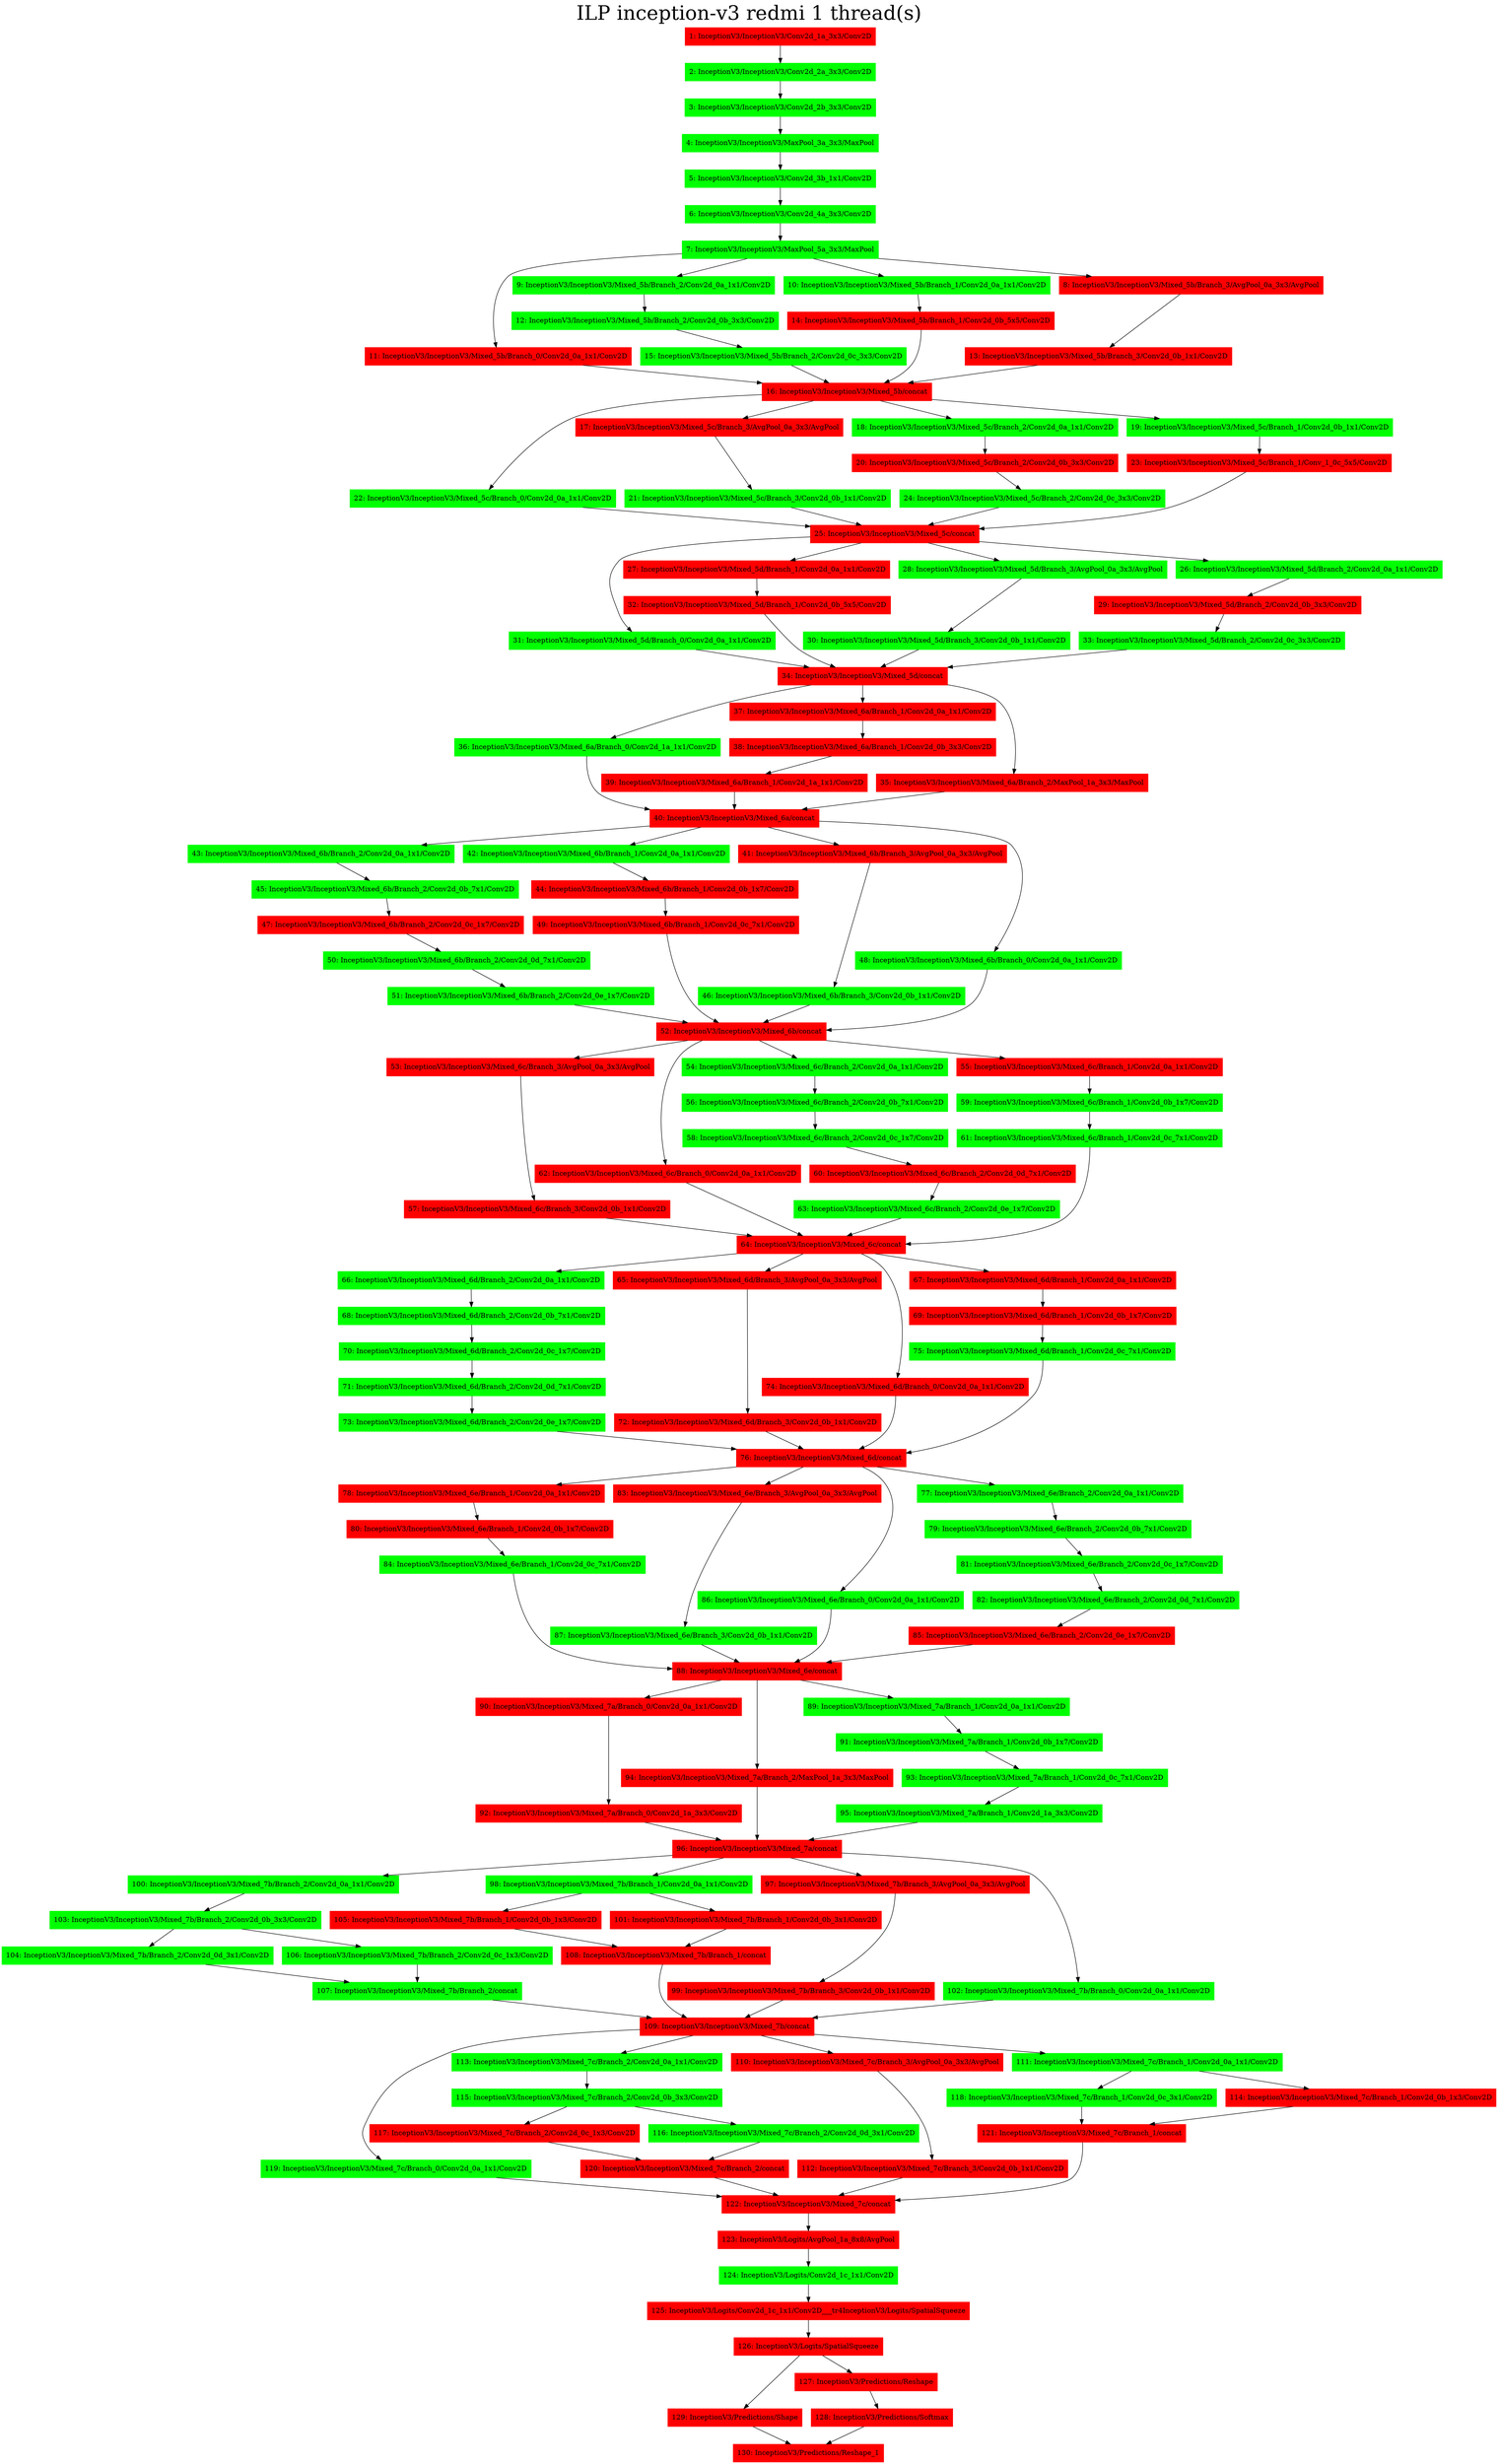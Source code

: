 digraph G {
label     = "ILP inception-v3 redmi 1 thread(s)"
    labelloc  =  t // t: Place the graph's title on top.
    fontsize  = 40 // Make title stand out by giving a large font size
    fontcolor = black"1: InceptionV3/InceptionV3/Conv2d_1a_3x3/Conv2D"->"2: InceptionV3/InceptionV3/Conv2d_2a_3x3/Conv2D";
"1: InceptionV3/InceptionV3/Conv2d_1a_3x3/Conv2D" [shape=box,style=filled,color=red];
"2: InceptionV3/InceptionV3/Conv2d_2a_3x3/Conv2D"->"3: InceptionV3/InceptionV3/Conv2d_2b_3x3/Conv2D";
"2: InceptionV3/InceptionV3/Conv2d_2a_3x3/Conv2D" [shape=box,style=filled,color=green];
"3: InceptionV3/InceptionV3/Conv2d_2b_3x3/Conv2D"->"4: InceptionV3/InceptionV3/MaxPool_3a_3x3/MaxPool";
"3: InceptionV3/InceptionV3/Conv2d_2b_3x3/Conv2D" [shape=box,style=filled,color=green];
"4: InceptionV3/InceptionV3/MaxPool_3a_3x3/MaxPool"->"5: InceptionV3/InceptionV3/Conv2d_3b_1x1/Conv2D";
"4: InceptionV3/InceptionV3/MaxPool_3a_3x3/MaxPool" [shape=box,style=filled,color=green];
"5: InceptionV3/InceptionV3/Conv2d_3b_1x1/Conv2D"->"6: InceptionV3/InceptionV3/Conv2d_4a_3x3/Conv2D";
"5: InceptionV3/InceptionV3/Conv2d_3b_1x1/Conv2D" [shape=box,style=filled,color=green];
"6: InceptionV3/InceptionV3/Conv2d_4a_3x3/Conv2D"->"7: InceptionV3/InceptionV3/MaxPool_5a_3x3/MaxPool";
"6: InceptionV3/InceptionV3/Conv2d_4a_3x3/Conv2D" [shape=box,style=filled,color=green];
"7: InceptionV3/InceptionV3/MaxPool_5a_3x3/MaxPool"->"11: InceptionV3/InceptionV3/Mixed_5b/Branch_0/Conv2d_0a_1x1/Conv2D";
"7: InceptionV3/InceptionV3/MaxPool_5a_3x3/MaxPool"->"9: InceptionV3/InceptionV3/Mixed_5b/Branch_2/Conv2d_0a_1x1/Conv2D";
"7: InceptionV3/InceptionV3/MaxPool_5a_3x3/MaxPool"->"10: InceptionV3/InceptionV3/Mixed_5b/Branch_1/Conv2d_0a_1x1/Conv2D";
"7: InceptionV3/InceptionV3/MaxPool_5a_3x3/MaxPool"->"8: InceptionV3/InceptionV3/Mixed_5b/Branch_3/AvgPool_0a_3x3/AvgPool";
"7: InceptionV3/InceptionV3/MaxPool_5a_3x3/MaxPool" [shape=box,style=filled,color=green];
"8: InceptionV3/InceptionV3/Mixed_5b/Branch_3/AvgPool_0a_3x3/AvgPool"->"13: InceptionV3/InceptionV3/Mixed_5b/Branch_3/Conv2d_0b_1x1/Conv2D";
"8: InceptionV3/InceptionV3/Mixed_5b/Branch_3/AvgPool_0a_3x3/AvgPool" [shape=box,style=filled,color=red];
"9: InceptionV3/InceptionV3/Mixed_5b/Branch_2/Conv2d_0a_1x1/Conv2D"->"12: InceptionV3/InceptionV3/Mixed_5b/Branch_2/Conv2d_0b_3x3/Conv2D";
"9: InceptionV3/InceptionV3/Mixed_5b/Branch_2/Conv2d_0a_1x1/Conv2D" [shape=box,style=filled,color=green];
"10: InceptionV3/InceptionV3/Mixed_5b/Branch_1/Conv2d_0a_1x1/Conv2D"->"14: InceptionV3/InceptionV3/Mixed_5b/Branch_1/Conv2d_0b_5x5/Conv2D";
"10: InceptionV3/InceptionV3/Mixed_5b/Branch_1/Conv2d_0a_1x1/Conv2D" [shape=box,style=filled,color=green];
"11: InceptionV3/InceptionV3/Mixed_5b/Branch_0/Conv2d_0a_1x1/Conv2D"->"16: InceptionV3/InceptionV3/Mixed_5b/concat";
"11: InceptionV3/InceptionV3/Mixed_5b/Branch_0/Conv2d_0a_1x1/Conv2D" [shape=box,style=filled,color=red];
"13: InceptionV3/InceptionV3/Mixed_5b/Branch_3/Conv2d_0b_1x1/Conv2D"->"16: InceptionV3/InceptionV3/Mixed_5b/concat";
"13: InceptionV3/InceptionV3/Mixed_5b/Branch_3/Conv2d_0b_1x1/Conv2D" [shape=box,style=filled,color=red];
"12: InceptionV3/InceptionV3/Mixed_5b/Branch_2/Conv2d_0b_3x3/Conv2D"->"15: InceptionV3/InceptionV3/Mixed_5b/Branch_2/Conv2d_0c_3x3/Conv2D";
"12: InceptionV3/InceptionV3/Mixed_5b/Branch_2/Conv2d_0b_3x3/Conv2D" [shape=box,style=filled,color=green];
"14: InceptionV3/InceptionV3/Mixed_5b/Branch_1/Conv2d_0b_5x5/Conv2D"->"16: InceptionV3/InceptionV3/Mixed_5b/concat";
"14: InceptionV3/InceptionV3/Mixed_5b/Branch_1/Conv2d_0b_5x5/Conv2D" [shape=box,style=filled,color=red];
"15: InceptionV3/InceptionV3/Mixed_5b/Branch_2/Conv2d_0c_3x3/Conv2D"->"16: InceptionV3/InceptionV3/Mixed_5b/concat";
"15: InceptionV3/InceptionV3/Mixed_5b/Branch_2/Conv2d_0c_3x3/Conv2D" [shape=box,style=filled,color=green];
"16: InceptionV3/InceptionV3/Mixed_5b/concat"->"22: InceptionV3/InceptionV3/Mixed_5c/Branch_0/Conv2d_0a_1x1/Conv2D";
"16: InceptionV3/InceptionV3/Mixed_5b/concat"->"17: InceptionV3/InceptionV3/Mixed_5c/Branch_3/AvgPool_0a_3x3/AvgPool";
"16: InceptionV3/InceptionV3/Mixed_5b/concat"->"18: InceptionV3/InceptionV3/Mixed_5c/Branch_2/Conv2d_0a_1x1/Conv2D";
"16: InceptionV3/InceptionV3/Mixed_5b/concat"->"19: InceptionV3/InceptionV3/Mixed_5c/Branch_1/Conv2d_0b_1x1/Conv2D";
"16: InceptionV3/InceptionV3/Mixed_5b/concat" [shape=box,style=filled,color=red];
"17: InceptionV3/InceptionV3/Mixed_5c/Branch_3/AvgPool_0a_3x3/AvgPool"->"21: InceptionV3/InceptionV3/Mixed_5c/Branch_3/Conv2d_0b_1x1/Conv2D";
"17: InceptionV3/InceptionV3/Mixed_5c/Branch_3/AvgPool_0a_3x3/AvgPool" [shape=box,style=filled,color=red];
"18: InceptionV3/InceptionV3/Mixed_5c/Branch_2/Conv2d_0a_1x1/Conv2D"->"20: InceptionV3/InceptionV3/Mixed_5c/Branch_2/Conv2d_0b_3x3/Conv2D";
"18: InceptionV3/InceptionV3/Mixed_5c/Branch_2/Conv2d_0a_1x1/Conv2D" [shape=box,style=filled,color=green];
"19: InceptionV3/InceptionV3/Mixed_5c/Branch_1/Conv2d_0b_1x1/Conv2D"->"23: InceptionV3/InceptionV3/Mixed_5c/Branch_1/Conv_1_0c_5x5/Conv2D";
"19: InceptionV3/InceptionV3/Mixed_5c/Branch_1/Conv2d_0b_1x1/Conv2D" [shape=box,style=filled,color=green];
"22: InceptionV3/InceptionV3/Mixed_5c/Branch_0/Conv2d_0a_1x1/Conv2D"->"25: InceptionV3/InceptionV3/Mixed_5c/concat";
"22: InceptionV3/InceptionV3/Mixed_5c/Branch_0/Conv2d_0a_1x1/Conv2D" [shape=box,style=filled,color=green];
"21: InceptionV3/InceptionV3/Mixed_5c/Branch_3/Conv2d_0b_1x1/Conv2D"->"25: InceptionV3/InceptionV3/Mixed_5c/concat";
"21: InceptionV3/InceptionV3/Mixed_5c/Branch_3/Conv2d_0b_1x1/Conv2D" [shape=box,style=filled,color=green];
"20: InceptionV3/InceptionV3/Mixed_5c/Branch_2/Conv2d_0b_3x3/Conv2D"->"24: InceptionV3/InceptionV3/Mixed_5c/Branch_2/Conv2d_0c_3x3/Conv2D";
"20: InceptionV3/InceptionV3/Mixed_5c/Branch_2/Conv2d_0b_3x3/Conv2D" [shape=box,style=filled,color=red];
"23: InceptionV3/InceptionV3/Mixed_5c/Branch_1/Conv_1_0c_5x5/Conv2D"->"25: InceptionV3/InceptionV3/Mixed_5c/concat";
"23: InceptionV3/InceptionV3/Mixed_5c/Branch_1/Conv_1_0c_5x5/Conv2D" [shape=box,style=filled,color=red];
"24: InceptionV3/InceptionV3/Mixed_5c/Branch_2/Conv2d_0c_3x3/Conv2D"->"25: InceptionV3/InceptionV3/Mixed_5c/concat";
"24: InceptionV3/InceptionV3/Mixed_5c/Branch_2/Conv2d_0c_3x3/Conv2D" [shape=box,style=filled,color=green];
"25: InceptionV3/InceptionV3/Mixed_5c/concat"->"31: InceptionV3/InceptionV3/Mixed_5d/Branch_0/Conv2d_0a_1x1/Conv2D";
"25: InceptionV3/InceptionV3/Mixed_5c/concat"->"27: InceptionV3/InceptionV3/Mixed_5d/Branch_1/Conv2d_0a_1x1/Conv2D";
"25: InceptionV3/InceptionV3/Mixed_5c/concat"->"28: InceptionV3/InceptionV3/Mixed_5d/Branch_3/AvgPool_0a_3x3/AvgPool";
"25: InceptionV3/InceptionV3/Mixed_5c/concat"->"26: InceptionV3/InceptionV3/Mixed_5d/Branch_2/Conv2d_0a_1x1/Conv2D";
"25: InceptionV3/InceptionV3/Mixed_5c/concat" [shape=box,style=filled,color=red];
"28: InceptionV3/InceptionV3/Mixed_5d/Branch_3/AvgPool_0a_3x3/AvgPool"->"30: InceptionV3/InceptionV3/Mixed_5d/Branch_3/Conv2d_0b_1x1/Conv2D";
"28: InceptionV3/InceptionV3/Mixed_5d/Branch_3/AvgPool_0a_3x3/AvgPool" [shape=box,style=filled,color=green];
"26: InceptionV3/InceptionV3/Mixed_5d/Branch_2/Conv2d_0a_1x1/Conv2D"->"29: InceptionV3/InceptionV3/Mixed_5d/Branch_2/Conv2d_0b_3x3/Conv2D";
"26: InceptionV3/InceptionV3/Mixed_5d/Branch_2/Conv2d_0a_1x1/Conv2D" [shape=box,style=filled,color=green];
"27: InceptionV3/InceptionV3/Mixed_5d/Branch_1/Conv2d_0a_1x1/Conv2D"->"32: InceptionV3/InceptionV3/Mixed_5d/Branch_1/Conv2d_0b_5x5/Conv2D";
"27: InceptionV3/InceptionV3/Mixed_5d/Branch_1/Conv2d_0a_1x1/Conv2D" [shape=box,style=filled,color=red];
"31: InceptionV3/InceptionV3/Mixed_5d/Branch_0/Conv2d_0a_1x1/Conv2D"->"34: InceptionV3/InceptionV3/Mixed_5d/concat";
"31: InceptionV3/InceptionV3/Mixed_5d/Branch_0/Conv2d_0a_1x1/Conv2D" [shape=box,style=filled,color=green];
"30: InceptionV3/InceptionV3/Mixed_5d/Branch_3/Conv2d_0b_1x1/Conv2D"->"34: InceptionV3/InceptionV3/Mixed_5d/concat";
"30: InceptionV3/InceptionV3/Mixed_5d/Branch_3/Conv2d_0b_1x1/Conv2D" [shape=box,style=filled,color=green];
"29: InceptionV3/InceptionV3/Mixed_5d/Branch_2/Conv2d_0b_3x3/Conv2D"->"33: InceptionV3/InceptionV3/Mixed_5d/Branch_2/Conv2d_0c_3x3/Conv2D";
"29: InceptionV3/InceptionV3/Mixed_5d/Branch_2/Conv2d_0b_3x3/Conv2D" [shape=box,style=filled,color=red];
"32: InceptionV3/InceptionV3/Mixed_5d/Branch_1/Conv2d_0b_5x5/Conv2D"->"34: InceptionV3/InceptionV3/Mixed_5d/concat";
"32: InceptionV3/InceptionV3/Mixed_5d/Branch_1/Conv2d_0b_5x5/Conv2D" [shape=box,style=filled,color=red];
"33: InceptionV3/InceptionV3/Mixed_5d/Branch_2/Conv2d_0c_3x3/Conv2D"->"34: InceptionV3/InceptionV3/Mixed_5d/concat";
"33: InceptionV3/InceptionV3/Mixed_5d/Branch_2/Conv2d_0c_3x3/Conv2D" [shape=box,style=filled,color=green];
"34: InceptionV3/InceptionV3/Mixed_5d/concat"->"36: InceptionV3/InceptionV3/Mixed_6a/Branch_0/Conv2d_1a_1x1/Conv2D";
"34: InceptionV3/InceptionV3/Mixed_5d/concat"->"37: InceptionV3/InceptionV3/Mixed_6a/Branch_1/Conv2d_0a_1x1/Conv2D";
"34: InceptionV3/InceptionV3/Mixed_5d/concat"->"35: InceptionV3/InceptionV3/Mixed_6a/Branch_2/MaxPool_1a_3x3/MaxPool";
"34: InceptionV3/InceptionV3/Mixed_5d/concat" [shape=box,style=filled,color=red];
"35: InceptionV3/InceptionV3/Mixed_6a/Branch_2/MaxPool_1a_3x3/MaxPool"->"40: InceptionV3/InceptionV3/Mixed_6a/concat";
"35: InceptionV3/InceptionV3/Mixed_6a/Branch_2/MaxPool_1a_3x3/MaxPool" [shape=box,style=filled,color=red];
"37: InceptionV3/InceptionV3/Mixed_6a/Branch_1/Conv2d_0a_1x1/Conv2D"->"38: InceptionV3/InceptionV3/Mixed_6a/Branch_1/Conv2d_0b_3x3/Conv2D";
"37: InceptionV3/InceptionV3/Mixed_6a/Branch_1/Conv2d_0a_1x1/Conv2D" [shape=box,style=filled,color=red];
"36: InceptionV3/InceptionV3/Mixed_6a/Branch_0/Conv2d_1a_1x1/Conv2D"->"40: InceptionV3/InceptionV3/Mixed_6a/concat";
"36: InceptionV3/InceptionV3/Mixed_6a/Branch_0/Conv2d_1a_1x1/Conv2D" [shape=box,style=filled,color=green];
"38: InceptionV3/InceptionV3/Mixed_6a/Branch_1/Conv2d_0b_3x3/Conv2D"->"39: InceptionV3/InceptionV3/Mixed_6a/Branch_1/Conv2d_1a_1x1/Conv2D";
"38: InceptionV3/InceptionV3/Mixed_6a/Branch_1/Conv2d_0b_3x3/Conv2D" [shape=box,style=filled,color=red];
"39: InceptionV3/InceptionV3/Mixed_6a/Branch_1/Conv2d_1a_1x1/Conv2D"->"40: InceptionV3/InceptionV3/Mixed_6a/concat";
"39: InceptionV3/InceptionV3/Mixed_6a/Branch_1/Conv2d_1a_1x1/Conv2D" [shape=box,style=filled,color=red];
"40: InceptionV3/InceptionV3/Mixed_6a/concat"->"43: InceptionV3/InceptionV3/Mixed_6b/Branch_2/Conv2d_0a_1x1/Conv2D";
"40: InceptionV3/InceptionV3/Mixed_6a/concat"->"42: InceptionV3/InceptionV3/Mixed_6b/Branch_1/Conv2d_0a_1x1/Conv2D";
"40: InceptionV3/InceptionV3/Mixed_6a/concat"->"41: InceptionV3/InceptionV3/Mixed_6b/Branch_3/AvgPool_0a_3x3/AvgPool";
"40: InceptionV3/InceptionV3/Mixed_6a/concat"->"48: InceptionV3/InceptionV3/Mixed_6b/Branch_0/Conv2d_0a_1x1/Conv2D";
"40: InceptionV3/InceptionV3/Mixed_6a/concat" [shape=box,style=filled,color=red];
"41: InceptionV3/InceptionV3/Mixed_6b/Branch_3/AvgPool_0a_3x3/AvgPool"->"46: InceptionV3/InceptionV3/Mixed_6b/Branch_3/Conv2d_0b_1x1/Conv2D";
"41: InceptionV3/InceptionV3/Mixed_6b/Branch_3/AvgPool_0a_3x3/AvgPool" [shape=box,style=filled,color=red];
"43: InceptionV3/InceptionV3/Mixed_6b/Branch_2/Conv2d_0a_1x1/Conv2D"->"45: InceptionV3/InceptionV3/Mixed_6b/Branch_2/Conv2d_0b_7x1/Conv2D";
"43: InceptionV3/InceptionV3/Mixed_6b/Branch_2/Conv2d_0a_1x1/Conv2D" [shape=box,style=filled,color=green];
"42: InceptionV3/InceptionV3/Mixed_6b/Branch_1/Conv2d_0a_1x1/Conv2D"->"44: InceptionV3/InceptionV3/Mixed_6b/Branch_1/Conv2d_0b_1x7/Conv2D";
"42: InceptionV3/InceptionV3/Mixed_6b/Branch_1/Conv2d_0a_1x1/Conv2D" [shape=box,style=filled,color=green];
"48: InceptionV3/InceptionV3/Mixed_6b/Branch_0/Conv2d_0a_1x1/Conv2D"->"52: InceptionV3/InceptionV3/Mixed_6b/concat";
"48: InceptionV3/InceptionV3/Mixed_6b/Branch_0/Conv2d_0a_1x1/Conv2D" [shape=box,style=filled,color=green];
"46: InceptionV3/InceptionV3/Mixed_6b/Branch_3/Conv2d_0b_1x1/Conv2D"->"52: InceptionV3/InceptionV3/Mixed_6b/concat";
"46: InceptionV3/InceptionV3/Mixed_6b/Branch_3/Conv2d_0b_1x1/Conv2D" [shape=box,style=filled,color=green];
"45: InceptionV3/InceptionV3/Mixed_6b/Branch_2/Conv2d_0b_7x1/Conv2D"->"47: InceptionV3/InceptionV3/Mixed_6b/Branch_2/Conv2d_0c_1x7/Conv2D";
"45: InceptionV3/InceptionV3/Mixed_6b/Branch_2/Conv2d_0b_7x1/Conv2D" [shape=box,style=filled,color=green];
"44: InceptionV3/InceptionV3/Mixed_6b/Branch_1/Conv2d_0b_1x7/Conv2D"->"49: InceptionV3/InceptionV3/Mixed_6b/Branch_1/Conv2d_0c_7x1/Conv2D";
"44: InceptionV3/InceptionV3/Mixed_6b/Branch_1/Conv2d_0b_1x7/Conv2D" [shape=box,style=filled,color=red];
"47: InceptionV3/InceptionV3/Mixed_6b/Branch_2/Conv2d_0c_1x7/Conv2D"->"50: InceptionV3/InceptionV3/Mixed_6b/Branch_2/Conv2d_0d_7x1/Conv2D";
"47: InceptionV3/InceptionV3/Mixed_6b/Branch_2/Conv2d_0c_1x7/Conv2D" [shape=box,style=filled,color=red];
"49: InceptionV3/InceptionV3/Mixed_6b/Branch_1/Conv2d_0c_7x1/Conv2D"->"52: InceptionV3/InceptionV3/Mixed_6b/concat";
"49: InceptionV3/InceptionV3/Mixed_6b/Branch_1/Conv2d_0c_7x1/Conv2D" [shape=box,style=filled,color=red];
"50: InceptionV3/InceptionV3/Mixed_6b/Branch_2/Conv2d_0d_7x1/Conv2D"->"51: InceptionV3/InceptionV3/Mixed_6b/Branch_2/Conv2d_0e_1x7/Conv2D";
"50: InceptionV3/InceptionV3/Mixed_6b/Branch_2/Conv2d_0d_7x1/Conv2D" [shape=box,style=filled,color=green];
"51: InceptionV3/InceptionV3/Mixed_6b/Branch_2/Conv2d_0e_1x7/Conv2D"->"52: InceptionV3/InceptionV3/Mixed_6b/concat";
"51: InceptionV3/InceptionV3/Mixed_6b/Branch_2/Conv2d_0e_1x7/Conv2D" [shape=box,style=filled,color=green];
"52: InceptionV3/InceptionV3/Mixed_6b/concat"->"53: InceptionV3/InceptionV3/Mixed_6c/Branch_3/AvgPool_0a_3x3/AvgPool";
"52: InceptionV3/InceptionV3/Mixed_6b/concat"->"62: InceptionV3/InceptionV3/Mixed_6c/Branch_0/Conv2d_0a_1x1/Conv2D";
"52: InceptionV3/InceptionV3/Mixed_6b/concat"->"54: InceptionV3/InceptionV3/Mixed_6c/Branch_2/Conv2d_0a_1x1/Conv2D";
"52: InceptionV3/InceptionV3/Mixed_6b/concat"->"55: InceptionV3/InceptionV3/Mixed_6c/Branch_1/Conv2d_0a_1x1/Conv2D";
"52: InceptionV3/InceptionV3/Mixed_6b/concat" [shape=box,style=filled,color=red];
"53: InceptionV3/InceptionV3/Mixed_6c/Branch_3/AvgPool_0a_3x3/AvgPool"->"57: InceptionV3/InceptionV3/Mixed_6c/Branch_3/Conv2d_0b_1x1/Conv2D";
"53: InceptionV3/InceptionV3/Mixed_6c/Branch_3/AvgPool_0a_3x3/AvgPool" [shape=box,style=filled,color=red];
"54: InceptionV3/InceptionV3/Mixed_6c/Branch_2/Conv2d_0a_1x1/Conv2D"->"56: InceptionV3/InceptionV3/Mixed_6c/Branch_2/Conv2d_0b_7x1/Conv2D";
"54: InceptionV3/InceptionV3/Mixed_6c/Branch_2/Conv2d_0a_1x1/Conv2D" [shape=box,style=filled,color=green];
"55: InceptionV3/InceptionV3/Mixed_6c/Branch_1/Conv2d_0a_1x1/Conv2D"->"59: InceptionV3/InceptionV3/Mixed_6c/Branch_1/Conv2d_0b_1x7/Conv2D";
"55: InceptionV3/InceptionV3/Mixed_6c/Branch_1/Conv2d_0a_1x1/Conv2D" [shape=box,style=filled,color=red];
"62: InceptionV3/InceptionV3/Mixed_6c/Branch_0/Conv2d_0a_1x1/Conv2D"->"64: InceptionV3/InceptionV3/Mixed_6c/concat";
"62: InceptionV3/InceptionV3/Mixed_6c/Branch_0/Conv2d_0a_1x1/Conv2D" [shape=box,style=filled,color=red];
"57: InceptionV3/InceptionV3/Mixed_6c/Branch_3/Conv2d_0b_1x1/Conv2D"->"64: InceptionV3/InceptionV3/Mixed_6c/concat";
"57: InceptionV3/InceptionV3/Mixed_6c/Branch_3/Conv2d_0b_1x1/Conv2D" [shape=box,style=filled,color=red];
"56: InceptionV3/InceptionV3/Mixed_6c/Branch_2/Conv2d_0b_7x1/Conv2D"->"58: InceptionV3/InceptionV3/Mixed_6c/Branch_2/Conv2d_0c_1x7/Conv2D";
"56: InceptionV3/InceptionV3/Mixed_6c/Branch_2/Conv2d_0b_7x1/Conv2D" [shape=box,style=filled,color=green];
"59: InceptionV3/InceptionV3/Mixed_6c/Branch_1/Conv2d_0b_1x7/Conv2D"->"61: InceptionV3/InceptionV3/Mixed_6c/Branch_1/Conv2d_0c_7x1/Conv2D";
"59: InceptionV3/InceptionV3/Mixed_6c/Branch_1/Conv2d_0b_1x7/Conv2D" [shape=box,style=filled,color=green];
"58: InceptionV3/InceptionV3/Mixed_6c/Branch_2/Conv2d_0c_1x7/Conv2D"->"60: InceptionV3/InceptionV3/Mixed_6c/Branch_2/Conv2d_0d_7x1/Conv2D";
"58: InceptionV3/InceptionV3/Mixed_6c/Branch_2/Conv2d_0c_1x7/Conv2D" [shape=box,style=filled,color=green];
"61: InceptionV3/InceptionV3/Mixed_6c/Branch_1/Conv2d_0c_7x1/Conv2D"->"64: InceptionV3/InceptionV3/Mixed_6c/concat";
"61: InceptionV3/InceptionV3/Mixed_6c/Branch_1/Conv2d_0c_7x1/Conv2D" [shape=box,style=filled,color=green];
"60: InceptionV3/InceptionV3/Mixed_6c/Branch_2/Conv2d_0d_7x1/Conv2D"->"63: InceptionV3/InceptionV3/Mixed_6c/Branch_2/Conv2d_0e_1x7/Conv2D";
"60: InceptionV3/InceptionV3/Mixed_6c/Branch_2/Conv2d_0d_7x1/Conv2D" [shape=box,style=filled,color=red];
"63: InceptionV3/InceptionV3/Mixed_6c/Branch_2/Conv2d_0e_1x7/Conv2D"->"64: InceptionV3/InceptionV3/Mixed_6c/concat";
"63: InceptionV3/InceptionV3/Mixed_6c/Branch_2/Conv2d_0e_1x7/Conv2D" [shape=box,style=filled,color=green];
"64: InceptionV3/InceptionV3/Mixed_6c/concat"->"66: InceptionV3/InceptionV3/Mixed_6d/Branch_2/Conv2d_0a_1x1/Conv2D";
"64: InceptionV3/InceptionV3/Mixed_6c/concat"->"65: InceptionV3/InceptionV3/Mixed_6d/Branch_3/AvgPool_0a_3x3/AvgPool";
"64: InceptionV3/InceptionV3/Mixed_6c/concat"->"74: InceptionV3/InceptionV3/Mixed_6d/Branch_0/Conv2d_0a_1x1/Conv2D";
"64: InceptionV3/InceptionV3/Mixed_6c/concat"->"67: InceptionV3/InceptionV3/Mixed_6d/Branch_1/Conv2d_0a_1x1/Conv2D";
"64: InceptionV3/InceptionV3/Mixed_6c/concat" [shape=box,style=filled,color=red];
"65: InceptionV3/InceptionV3/Mixed_6d/Branch_3/AvgPool_0a_3x3/AvgPool"->"72: InceptionV3/InceptionV3/Mixed_6d/Branch_3/Conv2d_0b_1x1/Conv2D";
"65: InceptionV3/InceptionV3/Mixed_6d/Branch_3/AvgPool_0a_3x3/AvgPool" [shape=box,style=filled,color=red];
"66: InceptionV3/InceptionV3/Mixed_6d/Branch_2/Conv2d_0a_1x1/Conv2D"->"68: InceptionV3/InceptionV3/Mixed_6d/Branch_2/Conv2d_0b_7x1/Conv2D";
"66: InceptionV3/InceptionV3/Mixed_6d/Branch_2/Conv2d_0a_1x1/Conv2D" [shape=box,style=filled,color=green];
"67: InceptionV3/InceptionV3/Mixed_6d/Branch_1/Conv2d_0a_1x1/Conv2D"->"69: InceptionV3/InceptionV3/Mixed_6d/Branch_1/Conv2d_0b_1x7/Conv2D";
"67: InceptionV3/InceptionV3/Mixed_6d/Branch_1/Conv2d_0a_1x1/Conv2D" [shape=box,style=filled,color=red];
"74: InceptionV3/InceptionV3/Mixed_6d/Branch_0/Conv2d_0a_1x1/Conv2D"->"76: InceptionV3/InceptionV3/Mixed_6d/concat";
"74: InceptionV3/InceptionV3/Mixed_6d/Branch_0/Conv2d_0a_1x1/Conv2D" [shape=box,style=filled,color=red];
"72: InceptionV3/InceptionV3/Mixed_6d/Branch_3/Conv2d_0b_1x1/Conv2D"->"76: InceptionV3/InceptionV3/Mixed_6d/concat";
"72: InceptionV3/InceptionV3/Mixed_6d/Branch_3/Conv2d_0b_1x1/Conv2D" [shape=box,style=filled,color=red];
"68: InceptionV3/InceptionV3/Mixed_6d/Branch_2/Conv2d_0b_7x1/Conv2D"->"70: InceptionV3/InceptionV3/Mixed_6d/Branch_2/Conv2d_0c_1x7/Conv2D";
"68: InceptionV3/InceptionV3/Mixed_6d/Branch_2/Conv2d_0b_7x1/Conv2D" [shape=box,style=filled,color=green];
"69: InceptionV3/InceptionV3/Mixed_6d/Branch_1/Conv2d_0b_1x7/Conv2D"->"75: InceptionV3/InceptionV3/Mixed_6d/Branch_1/Conv2d_0c_7x1/Conv2D";
"69: InceptionV3/InceptionV3/Mixed_6d/Branch_1/Conv2d_0b_1x7/Conv2D" [shape=box,style=filled,color=red];
"70: InceptionV3/InceptionV3/Mixed_6d/Branch_2/Conv2d_0c_1x7/Conv2D"->"71: InceptionV3/InceptionV3/Mixed_6d/Branch_2/Conv2d_0d_7x1/Conv2D";
"70: InceptionV3/InceptionV3/Mixed_6d/Branch_2/Conv2d_0c_1x7/Conv2D" [shape=box,style=filled,color=green];
"75: InceptionV3/InceptionV3/Mixed_6d/Branch_1/Conv2d_0c_7x1/Conv2D"->"76: InceptionV3/InceptionV3/Mixed_6d/concat";
"75: InceptionV3/InceptionV3/Mixed_6d/Branch_1/Conv2d_0c_7x1/Conv2D" [shape=box,style=filled,color=green];
"71: InceptionV3/InceptionV3/Mixed_6d/Branch_2/Conv2d_0d_7x1/Conv2D"->"73: InceptionV3/InceptionV3/Mixed_6d/Branch_2/Conv2d_0e_1x7/Conv2D";
"71: InceptionV3/InceptionV3/Mixed_6d/Branch_2/Conv2d_0d_7x1/Conv2D" [shape=box,style=filled,color=green];
"73: InceptionV3/InceptionV3/Mixed_6d/Branch_2/Conv2d_0e_1x7/Conv2D"->"76: InceptionV3/InceptionV3/Mixed_6d/concat";
"73: InceptionV3/InceptionV3/Mixed_6d/Branch_2/Conv2d_0e_1x7/Conv2D" [shape=box,style=filled,color=green];
"76: InceptionV3/InceptionV3/Mixed_6d/concat"->"78: InceptionV3/InceptionV3/Mixed_6e/Branch_1/Conv2d_0a_1x1/Conv2D";
"76: InceptionV3/InceptionV3/Mixed_6d/concat"->"83: InceptionV3/InceptionV3/Mixed_6e/Branch_3/AvgPool_0a_3x3/AvgPool";
"76: InceptionV3/InceptionV3/Mixed_6d/concat"->"86: InceptionV3/InceptionV3/Mixed_6e/Branch_0/Conv2d_0a_1x1/Conv2D";
"76: InceptionV3/InceptionV3/Mixed_6d/concat"->"77: InceptionV3/InceptionV3/Mixed_6e/Branch_2/Conv2d_0a_1x1/Conv2D";
"76: InceptionV3/InceptionV3/Mixed_6d/concat" [shape=box,style=filled,color=red];
"83: InceptionV3/InceptionV3/Mixed_6e/Branch_3/AvgPool_0a_3x3/AvgPool"->"87: InceptionV3/InceptionV3/Mixed_6e/Branch_3/Conv2d_0b_1x1/Conv2D";
"83: InceptionV3/InceptionV3/Mixed_6e/Branch_3/AvgPool_0a_3x3/AvgPool" [shape=box,style=filled,color=red];
"77: InceptionV3/InceptionV3/Mixed_6e/Branch_2/Conv2d_0a_1x1/Conv2D"->"79: InceptionV3/InceptionV3/Mixed_6e/Branch_2/Conv2d_0b_7x1/Conv2D";
"77: InceptionV3/InceptionV3/Mixed_6e/Branch_2/Conv2d_0a_1x1/Conv2D" [shape=box,style=filled,color=green];
"78: InceptionV3/InceptionV3/Mixed_6e/Branch_1/Conv2d_0a_1x1/Conv2D"->"80: InceptionV3/InceptionV3/Mixed_6e/Branch_1/Conv2d_0b_1x7/Conv2D";
"78: InceptionV3/InceptionV3/Mixed_6e/Branch_1/Conv2d_0a_1x1/Conv2D" [shape=box,style=filled,color=red];
"86: InceptionV3/InceptionV3/Mixed_6e/Branch_0/Conv2d_0a_1x1/Conv2D"->"88: InceptionV3/InceptionV3/Mixed_6e/concat";
"86: InceptionV3/InceptionV3/Mixed_6e/Branch_0/Conv2d_0a_1x1/Conv2D" [shape=box,style=filled,color=green];
"87: InceptionV3/InceptionV3/Mixed_6e/Branch_3/Conv2d_0b_1x1/Conv2D"->"88: InceptionV3/InceptionV3/Mixed_6e/concat";
"87: InceptionV3/InceptionV3/Mixed_6e/Branch_3/Conv2d_0b_1x1/Conv2D" [shape=box,style=filled,color=green];
"79: InceptionV3/InceptionV3/Mixed_6e/Branch_2/Conv2d_0b_7x1/Conv2D"->"81: InceptionV3/InceptionV3/Mixed_6e/Branch_2/Conv2d_0c_1x7/Conv2D";
"79: InceptionV3/InceptionV3/Mixed_6e/Branch_2/Conv2d_0b_7x1/Conv2D" [shape=box,style=filled,color=green];
"80: InceptionV3/InceptionV3/Mixed_6e/Branch_1/Conv2d_0b_1x7/Conv2D"->"84: InceptionV3/InceptionV3/Mixed_6e/Branch_1/Conv2d_0c_7x1/Conv2D";
"80: InceptionV3/InceptionV3/Mixed_6e/Branch_1/Conv2d_0b_1x7/Conv2D" [shape=box,style=filled,color=red];
"81: InceptionV3/InceptionV3/Mixed_6e/Branch_2/Conv2d_0c_1x7/Conv2D"->"82: InceptionV3/InceptionV3/Mixed_6e/Branch_2/Conv2d_0d_7x1/Conv2D";
"81: InceptionV3/InceptionV3/Mixed_6e/Branch_2/Conv2d_0c_1x7/Conv2D" [shape=box,style=filled,color=green];
"84: InceptionV3/InceptionV3/Mixed_6e/Branch_1/Conv2d_0c_7x1/Conv2D"->"88: InceptionV3/InceptionV3/Mixed_6e/concat";
"84: InceptionV3/InceptionV3/Mixed_6e/Branch_1/Conv2d_0c_7x1/Conv2D" [shape=box,style=filled,color=green];
"82: InceptionV3/InceptionV3/Mixed_6e/Branch_2/Conv2d_0d_7x1/Conv2D"->"85: InceptionV3/InceptionV3/Mixed_6e/Branch_2/Conv2d_0e_1x7/Conv2D";
"82: InceptionV3/InceptionV3/Mixed_6e/Branch_2/Conv2d_0d_7x1/Conv2D" [shape=box,style=filled,color=green];
"85: InceptionV3/InceptionV3/Mixed_6e/Branch_2/Conv2d_0e_1x7/Conv2D"->"88: InceptionV3/InceptionV3/Mixed_6e/concat";
"85: InceptionV3/InceptionV3/Mixed_6e/Branch_2/Conv2d_0e_1x7/Conv2D" [shape=box,style=filled,color=red];
"88: InceptionV3/InceptionV3/Mixed_6e/concat"->"90: InceptionV3/InceptionV3/Mixed_7a/Branch_0/Conv2d_0a_1x1/Conv2D";
"88: InceptionV3/InceptionV3/Mixed_6e/concat"->"94: InceptionV3/InceptionV3/Mixed_7a/Branch_2/MaxPool_1a_3x3/MaxPool";
"88: InceptionV3/InceptionV3/Mixed_6e/concat"->"89: InceptionV3/InceptionV3/Mixed_7a/Branch_1/Conv2d_0a_1x1/Conv2D";
"88: InceptionV3/InceptionV3/Mixed_6e/concat" [shape=box,style=filled,color=red];
"94: InceptionV3/InceptionV3/Mixed_7a/Branch_2/MaxPool_1a_3x3/MaxPool"->"96: InceptionV3/InceptionV3/Mixed_7a/concat";
"94: InceptionV3/InceptionV3/Mixed_7a/Branch_2/MaxPool_1a_3x3/MaxPool" [shape=box,style=filled,color=red];
"89: InceptionV3/InceptionV3/Mixed_7a/Branch_1/Conv2d_0a_1x1/Conv2D"->"91: InceptionV3/InceptionV3/Mixed_7a/Branch_1/Conv2d_0b_1x7/Conv2D";
"89: InceptionV3/InceptionV3/Mixed_7a/Branch_1/Conv2d_0a_1x1/Conv2D" [shape=box,style=filled,color=green];
"90: InceptionV3/InceptionV3/Mixed_7a/Branch_0/Conv2d_0a_1x1/Conv2D"->"92: InceptionV3/InceptionV3/Mixed_7a/Branch_0/Conv2d_1a_3x3/Conv2D";
"90: InceptionV3/InceptionV3/Mixed_7a/Branch_0/Conv2d_0a_1x1/Conv2D" [shape=box,style=filled,color=red];
"91: InceptionV3/InceptionV3/Mixed_7a/Branch_1/Conv2d_0b_1x7/Conv2D"->"93: InceptionV3/InceptionV3/Mixed_7a/Branch_1/Conv2d_0c_7x1/Conv2D";
"91: InceptionV3/InceptionV3/Mixed_7a/Branch_1/Conv2d_0b_1x7/Conv2D" [shape=box,style=filled,color=green];
"92: InceptionV3/InceptionV3/Mixed_7a/Branch_0/Conv2d_1a_3x3/Conv2D"->"96: InceptionV3/InceptionV3/Mixed_7a/concat";
"92: InceptionV3/InceptionV3/Mixed_7a/Branch_0/Conv2d_1a_3x3/Conv2D" [shape=box,style=filled,color=red];
"93: InceptionV3/InceptionV3/Mixed_7a/Branch_1/Conv2d_0c_7x1/Conv2D"->"95: InceptionV3/InceptionV3/Mixed_7a/Branch_1/Conv2d_1a_3x3/Conv2D";
"93: InceptionV3/InceptionV3/Mixed_7a/Branch_1/Conv2d_0c_7x1/Conv2D" [shape=box,style=filled,color=green];
"95: InceptionV3/InceptionV3/Mixed_7a/Branch_1/Conv2d_1a_3x3/Conv2D"->"96: InceptionV3/InceptionV3/Mixed_7a/concat";
"95: InceptionV3/InceptionV3/Mixed_7a/Branch_1/Conv2d_1a_3x3/Conv2D" [shape=box,style=filled,color=green];
"96: InceptionV3/InceptionV3/Mixed_7a/concat"->"100: InceptionV3/InceptionV3/Mixed_7b/Branch_2/Conv2d_0a_1x1/Conv2D";
"96: InceptionV3/InceptionV3/Mixed_7a/concat"->"98: InceptionV3/InceptionV3/Mixed_7b/Branch_1/Conv2d_0a_1x1/Conv2D";
"96: InceptionV3/InceptionV3/Mixed_7a/concat"->"97: InceptionV3/InceptionV3/Mixed_7b/Branch_3/AvgPool_0a_3x3/AvgPool";
"96: InceptionV3/InceptionV3/Mixed_7a/concat"->"102: InceptionV3/InceptionV3/Mixed_7b/Branch_0/Conv2d_0a_1x1/Conv2D";
"96: InceptionV3/InceptionV3/Mixed_7a/concat" [shape=box,style=filled,color=red];
"97: InceptionV3/InceptionV3/Mixed_7b/Branch_3/AvgPool_0a_3x3/AvgPool"->"99: InceptionV3/InceptionV3/Mixed_7b/Branch_3/Conv2d_0b_1x1/Conv2D";
"97: InceptionV3/InceptionV3/Mixed_7b/Branch_3/AvgPool_0a_3x3/AvgPool" [shape=box,style=filled,color=red];
"100: InceptionV3/InceptionV3/Mixed_7b/Branch_2/Conv2d_0a_1x1/Conv2D"->"103: InceptionV3/InceptionV3/Mixed_7b/Branch_2/Conv2d_0b_3x3/Conv2D";
"100: InceptionV3/InceptionV3/Mixed_7b/Branch_2/Conv2d_0a_1x1/Conv2D" [shape=box,style=filled,color=green];
"98: InceptionV3/InceptionV3/Mixed_7b/Branch_1/Conv2d_0a_1x1/Conv2D"->"105: InceptionV3/InceptionV3/Mixed_7b/Branch_1/Conv2d_0b_1x3/Conv2D";
"98: InceptionV3/InceptionV3/Mixed_7b/Branch_1/Conv2d_0a_1x1/Conv2D"->"101: InceptionV3/InceptionV3/Mixed_7b/Branch_1/Conv2d_0b_3x1/Conv2D";
"98: InceptionV3/InceptionV3/Mixed_7b/Branch_1/Conv2d_0a_1x1/Conv2D" [shape=box,style=filled,color=green];
"102: InceptionV3/InceptionV3/Mixed_7b/Branch_0/Conv2d_0a_1x1/Conv2D"->"109: InceptionV3/InceptionV3/Mixed_7b/concat";
"102: InceptionV3/InceptionV3/Mixed_7b/Branch_0/Conv2d_0a_1x1/Conv2D" [shape=box,style=filled,color=green];
"99: InceptionV3/InceptionV3/Mixed_7b/Branch_3/Conv2d_0b_1x1/Conv2D"->"109: InceptionV3/InceptionV3/Mixed_7b/concat";
"99: InceptionV3/InceptionV3/Mixed_7b/Branch_3/Conv2d_0b_1x1/Conv2D" [shape=box,style=filled,color=red];
"103: InceptionV3/InceptionV3/Mixed_7b/Branch_2/Conv2d_0b_3x3/Conv2D"->"104: InceptionV3/InceptionV3/Mixed_7b/Branch_2/Conv2d_0d_3x1/Conv2D";
"103: InceptionV3/InceptionV3/Mixed_7b/Branch_2/Conv2d_0b_3x3/Conv2D"->"106: InceptionV3/InceptionV3/Mixed_7b/Branch_2/Conv2d_0c_1x3/Conv2D";
"103: InceptionV3/InceptionV3/Mixed_7b/Branch_2/Conv2d_0b_3x3/Conv2D" [shape=box,style=filled,color=green];
"101: InceptionV3/InceptionV3/Mixed_7b/Branch_1/Conv2d_0b_3x1/Conv2D"->"108: InceptionV3/InceptionV3/Mixed_7b/Branch_1/concat";
"101: InceptionV3/InceptionV3/Mixed_7b/Branch_1/Conv2d_0b_3x1/Conv2D" [shape=box,style=filled,color=red];
"105: InceptionV3/InceptionV3/Mixed_7b/Branch_1/Conv2d_0b_1x3/Conv2D"->"108: InceptionV3/InceptionV3/Mixed_7b/Branch_1/concat";
"105: InceptionV3/InceptionV3/Mixed_7b/Branch_1/Conv2d_0b_1x3/Conv2D" [shape=box,style=filled,color=red];
"104: InceptionV3/InceptionV3/Mixed_7b/Branch_2/Conv2d_0d_3x1/Conv2D"->"107: InceptionV3/InceptionV3/Mixed_7b/Branch_2/concat";
"104: InceptionV3/InceptionV3/Mixed_7b/Branch_2/Conv2d_0d_3x1/Conv2D" [shape=box,style=filled,color=green];
"106: InceptionV3/InceptionV3/Mixed_7b/Branch_2/Conv2d_0c_1x3/Conv2D"->"107: InceptionV3/InceptionV3/Mixed_7b/Branch_2/concat";
"106: InceptionV3/InceptionV3/Mixed_7b/Branch_2/Conv2d_0c_1x3/Conv2D" [shape=box,style=filled,color=green];
"108: InceptionV3/InceptionV3/Mixed_7b/Branch_1/concat"->"109: InceptionV3/InceptionV3/Mixed_7b/concat";
"108: InceptionV3/InceptionV3/Mixed_7b/Branch_1/concat" [shape=box,style=filled,color=red];
"107: InceptionV3/InceptionV3/Mixed_7b/Branch_2/concat"->"109: InceptionV3/InceptionV3/Mixed_7b/concat";
"107: InceptionV3/InceptionV3/Mixed_7b/Branch_2/concat" [shape=box,style=filled,color=green];
"109: InceptionV3/InceptionV3/Mixed_7b/concat"->"119: InceptionV3/InceptionV3/Mixed_7c/Branch_0/Conv2d_0a_1x1/Conv2D";
"109: InceptionV3/InceptionV3/Mixed_7b/concat"->"113: InceptionV3/InceptionV3/Mixed_7c/Branch_2/Conv2d_0a_1x1/Conv2D";
"109: InceptionV3/InceptionV3/Mixed_7b/concat"->"110: InceptionV3/InceptionV3/Mixed_7c/Branch_3/AvgPool_0a_3x3/AvgPool";
"109: InceptionV3/InceptionV3/Mixed_7b/concat"->"111: InceptionV3/InceptionV3/Mixed_7c/Branch_1/Conv2d_0a_1x1/Conv2D";
"109: InceptionV3/InceptionV3/Mixed_7b/concat" [shape=box,style=filled,color=red];
"110: InceptionV3/InceptionV3/Mixed_7c/Branch_3/AvgPool_0a_3x3/AvgPool"->"112: InceptionV3/InceptionV3/Mixed_7c/Branch_3/Conv2d_0b_1x1/Conv2D";
"110: InceptionV3/InceptionV3/Mixed_7c/Branch_3/AvgPool_0a_3x3/AvgPool" [shape=box,style=filled,color=red];
"113: InceptionV3/InceptionV3/Mixed_7c/Branch_2/Conv2d_0a_1x1/Conv2D"->"115: InceptionV3/InceptionV3/Mixed_7c/Branch_2/Conv2d_0b_3x3/Conv2D";
"113: InceptionV3/InceptionV3/Mixed_7c/Branch_2/Conv2d_0a_1x1/Conv2D" [shape=box,style=filled,color=green];
"111: InceptionV3/InceptionV3/Mixed_7c/Branch_1/Conv2d_0a_1x1/Conv2D"->"118: InceptionV3/InceptionV3/Mixed_7c/Branch_1/Conv2d_0c_3x1/Conv2D";
"111: InceptionV3/InceptionV3/Mixed_7c/Branch_1/Conv2d_0a_1x1/Conv2D"->"114: InceptionV3/InceptionV3/Mixed_7c/Branch_1/Conv2d_0b_1x3/Conv2D";
"111: InceptionV3/InceptionV3/Mixed_7c/Branch_1/Conv2d_0a_1x1/Conv2D" [shape=box,style=filled,color=green];
"119: InceptionV3/InceptionV3/Mixed_7c/Branch_0/Conv2d_0a_1x1/Conv2D"->"122: InceptionV3/InceptionV3/Mixed_7c/concat";
"119: InceptionV3/InceptionV3/Mixed_7c/Branch_0/Conv2d_0a_1x1/Conv2D" [shape=box,style=filled,color=green];
"112: InceptionV3/InceptionV3/Mixed_7c/Branch_3/Conv2d_0b_1x1/Conv2D"->"122: InceptionV3/InceptionV3/Mixed_7c/concat";
"112: InceptionV3/InceptionV3/Mixed_7c/Branch_3/Conv2d_0b_1x1/Conv2D" [shape=box,style=filled,color=red];
"115: InceptionV3/InceptionV3/Mixed_7c/Branch_2/Conv2d_0b_3x3/Conv2D"->"117: InceptionV3/InceptionV3/Mixed_7c/Branch_2/Conv2d_0c_1x3/Conv2D";
"115: InceptionV3/InceptionV3/Mixed_7c/Branch_2/Conv2d_0b_3x3/Conv2D"->"116: InceptionV3/InceptionV3/Mixed_7c/Branch_2/Conv2d_0d_3x1/Conv2D";
"115: InceptionV3/InceptionV3/Mixed_7c/Branch_2/Conv2d_0b_3x3/Conv2D" [shape=box,style=filled,color=green];
"118: InceptionV3/InceptionV3/Mixed_7c/Branch_1/Conv2d_0c_3x1/Conv2D"->"121: InceptionV3/InceptionV3/Mixed_7c/Branch_1/concat";
"118: InceptionV3/InceptionV3/Mixed_7c/Branch_1/Conv2d_0c_3x1/Conv2D" [shape=box,style=filled,color=green];
"114: InceptionV3/InceptionV3/Mixed_7c/Branch_1/Conv2d_0b_1x3/Conv2D"->"121: InceptionV3/InceptionV3/Mixed_7c/Branch_1/concat";
"114: InceptionV3/InceptionV3/Mixed_7c/Branch_1/Conv2d_0b_1x3/Conv2D" [shape=box,style=filled,color=red];
"116: InceptionV3/InceptionV3/Mixed_7c/Branch_2/Conv2d_0d_3x1/Conv2D"->"120: InceptionV3/InceptionV3/Mixed_7c/Branch_2/concat";
"116: InceptionV3/InceptionV3/Mixed_7c/Branch_2/Conv2d_0d_3x1/Conv2D" [shape=box,style=filled,color=green];
"117: InceptionV3/InceptionV3/Mixed_7c/Branch_2/Conv2d_0c_1x3/Conv2D"->"120: InceptionV3/InceptionV3/Mixed_7c/Branch_2/concat";
"117: InceptionV3/InceptionV3/Mixed_7c/Branch_2/Conv2d_0c_1x3/Conv2D" [shape=box,style=filled,color=red];
"121: InceptionV3/InceptionV3/Mixed_7c/Branch_1/concat"->"122: InceptionV3/InceptionV3/Mixed_7c/concat";
"121: InceptionV3/InceptionV3/Mixed_7c/Branch_1/concat" [shape=box,style=filled,color=red];
"120: InceptionV3/InceptionV3/Mixed_7c/Branch_2/concat"->"122: InceptionV3/InceptionV3/Mixed_7c/concat";
"120: InceptionV3/InceptionV3/Mixed_7c/Branch_2/concat" [shape=box,style=filled,color=red];
"122: InceptionV3/InceptionV3/Mixed_7c/concat"->"123: InceptionV3/Logits/AvgPool_1a_8x8/AvgPool";
"122: InceptionV3/InceptionV3/Mixed_7c/concat" [shape=box,style=filled,color=red];
"123: InceptionV3/Logits/AvgPool_1a_8x8/AvgPool"->"124: InceptionV3/Logits/Conv2d_1c_1x1/Conv2D";
"123: InceptionV3/Logits/AvgPool_1a_8x8/AvgPool" [shape=box,style=filled,color=red];
"124: InceptionV3/Logits/Conv2d_1c_1x1/Conv2D"->"125: InceptionV3/Logits/Conv2d_1c_1x1/Conv2D___tr4InceptionV3/Logits/SpatialSqueeze";
"124: InceptionV3/Logits/Conv2d_1c_1x1/Conv2D" [shape=box,style=filled,color=green];
"125: InceptionV3/Logits/Conv2d_1c_1x1/Conv2D___tr4InceptionV3/Logits/SpatialSqueeze"->"126: InceptionV3/Logits/SpatialSqueeze";
"125: InceptionV3/Logits/Conv2d_1c_1x1/Conv2D___tr4InceptionV3/Logits/SpatialSqueeze" [shape=box,style=filled,color=red];
"126: InceptionV3/Logits/SpatialSqueeze"->"129: InceptionV3/Predictions/Shape";
"126: InceptionV3/Logits/SpatialSqueeze"->"127: InceptionV3/Predictions/Reshape";
"126: InceptionV3/Logits/SpatialSqueeze" [shape=box,style=filled,color=red];
"129: InceptionV3/Predictions/Shape"->"130: InceptionV3/Predictions/Reshape_1";
"129: InceptionV3/Predictions/Shape" [shape=box,style=filled,color=red];
"127: InceptionV3/Predictions/Reshape"->"128: InceptionV3/Predictions/Softmax";
"127: InceptionV3/Predictions/Reshape" [shape=box,style=filled,color=red];
"128: InceptionV3/Predictions/Softmax"->"130: InceptionV3/Predictions/Reshape_1";
"128: InceptionV3/Predictions/Softmax" [shape=box,style=filled,color=red];
"130: InceptionV3/Predictions/Reshape_1" [shape=box,style=filled,color=red];
}